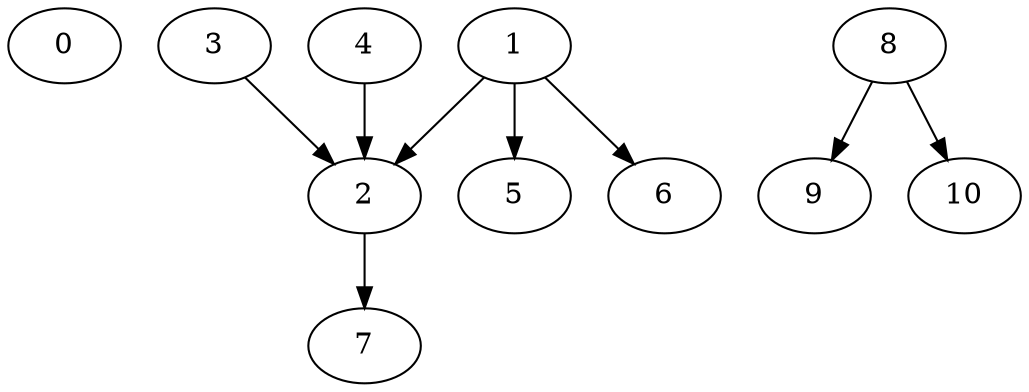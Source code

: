 digraph "ManySchedules" {
	0	 [Weight=50];
	1	 [Weight=70];
	2	 [Weight=90];
	3	 [Weight=100];
	4	 [Weight=40];
	1 -> 2	 [Weight=6];
	3 -> 2	 [Weight=5];
	4 -> 2	 [Weight=10];
	5	 [Weight=20];
	1 -> 5	 [Weight=7];
	6	 [Weight=100];
	1 -> 6	 [Weight=5];
	7	 [Weight=80];
	2 -> 7	 [Weight=5];
	8	 [Weight=50];
	9	 [Weight=20];
	10	 [Weight=20];
	8 -> 9 [Weight=10];
	8 -> 10 [Weight=5];
}
